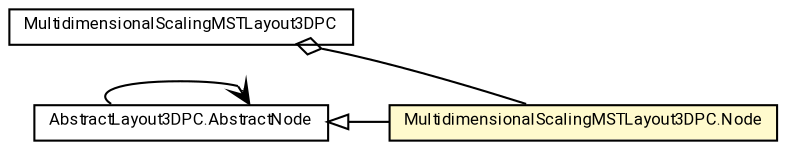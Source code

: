 #!/usr/local/bin/dot
#
# Class diagram 
# Generated by UMLGraph version R5_7_2-60-g0e99a6 (http://www.spinellis.gr/umlgraph/)
#

digraph G {
	graph [fontnames="svg"]
	edge [fontname="Roboto",fontsize=7,labelfontname="Roboto",labelfontsize=7,color="black"];
	node [fontname="Roboto",fontcolor="black",fontsize=8,shape=plaintext,margin=0,width=0,height=0];
	nodesep=0.15;
	ranksep=0.25;
	rankdir=LR;
	// de.lmu.ifi.dbs.elki.visualization.parallel3d.layout.MultidimensionalScalingMSTLayout3DPC
	c7167843 [label=<<table title="de.lmu.ifi.dbs.elki.visualization.parallel3d.layout.MultidimensionalScalingMSTLayout3DPC" border="0" cellborder="1" cellspacing="0" cellpadding="2" href="MultidimensionalScalingMSTLayout3DPC.html" target="_parent">
		<tr><td><table border="0" cellspacing="0" cellpadding="1">
		<tr><td align="center" balign="center"> <font face="Roboto">MultidimensionalScalingMSTLayout3DPC</font> </td></tr>
		</table></td></tr>
		</table>>, URL="MultidimensionalScalingMSTLayout3DPC.html"];
	// de.lmu.ifi.dbs.elki.visualization.parallel3d.layout.MultidimensionalScalingMSTLayout3DPC.Node
	c7167844 [label=<<table title="de.lmu.ifi.dbs.elki.visualization.parallel3d.layout.MultidimensionalScalingMSTLayout3DPC.Node" border="0" cellborder="1" cellspacing="0" cellpadding="2" bgcolor="lemonChiffon" href="MultidimensionalScalingMSTLayout3DPC.Node.html" target="_parent">
		<tr><td><table border="0" cellspacing="0" cellpadding="1">
		<tr><td align="center" balign="center"> <font face="Roboto">MultidimensionalScalingMSTLayout3DPC.Node</font> </td></tr>
		</table></td></tr>
		</table>>, URL="MultidimensionalScalingMSTLayout3DPC.Node.html"];
	// de.lmu.ifi.dbs.elki.visualization.parallel3d.layout.AbstractLayout3DPC.AbstractNode<N extends de.lmu.ifi.dbs.elki.visualization.parallel3d.layout.AbstractLayout3DPC.AbstractNode<N>>
	c7167856 [label=<<table title="de.lmu.ifi.dbs.elki.visualization.parallel3d.layout.AbstractLayout3DPC.AbstractNode" border="0" cellborder="1" cellspacing="0" cellpadding="2" href="AbstractLayout3DPC.AbstractNode.html" target="_parent">
		<tr><td><table border="0" cellspacing="0" cellpadding="1">
		<tr><td align="center" balign="center"> <font face="Roboto">AbstractLayout3DPC.AbstractNode</font> </td></tr>
		</table></td></tr>
		</table>>, URL="AbstractLayout3DPC.AbstractNode.html"];
	// de.lmu.ifi.dbs.elki.visualization.parallel3d.layout.MultidimensionalScalingMSTLayout3DPC has de.lmu.ifi.dbs.elki.visualization.parallel3d.layout.MultidimensionalScalingMSTLayout3DPC.Node
	c7167843 -> c7167844 [arrowhead=none,arrowtail=ediamond,dir=back,weight=4];
	// de.lmu.ifi.dbs.elki.visualization.parallel3d.layout.MultidimensionalScalingMSTLayout3DPC.Node extends de.lmu.ifi.dbs.elki.visualization.parallel3d.layout.AbstractLayout3DPC.AbstractNode<N extends de.lmu.ifi.dbs.elki.visualization.parallel3d.layout.AbstractLayout3DPC.AbstractNode<N>>
	c7167856 -> c7167844 [arrowtail=empty,dir=back,weight=10];
	// de.lmu.ifi.dbs.elki.visualization.parallel3d.layout.AbstractLayout3DPC.AbstractNode<N extends de.lmu.ifi.dbs.elki.visualization.parallel3d.layout.AbstractLayout3DPC.AbstractNode<N>> navassoc de.lmu.ifi.dbs.elki.visualization.parallel3d.layout.AbstractLayout3DPC.AbstractNode<N extends de.lmu.ifi.dbs.elki.visualization.parallel3d.layout.AbstractLayout3DPC.AbstractNode<N>>
	c7167856 -> c7167856 [arrowhead=open,weight=1,headlabel="*"];
}


